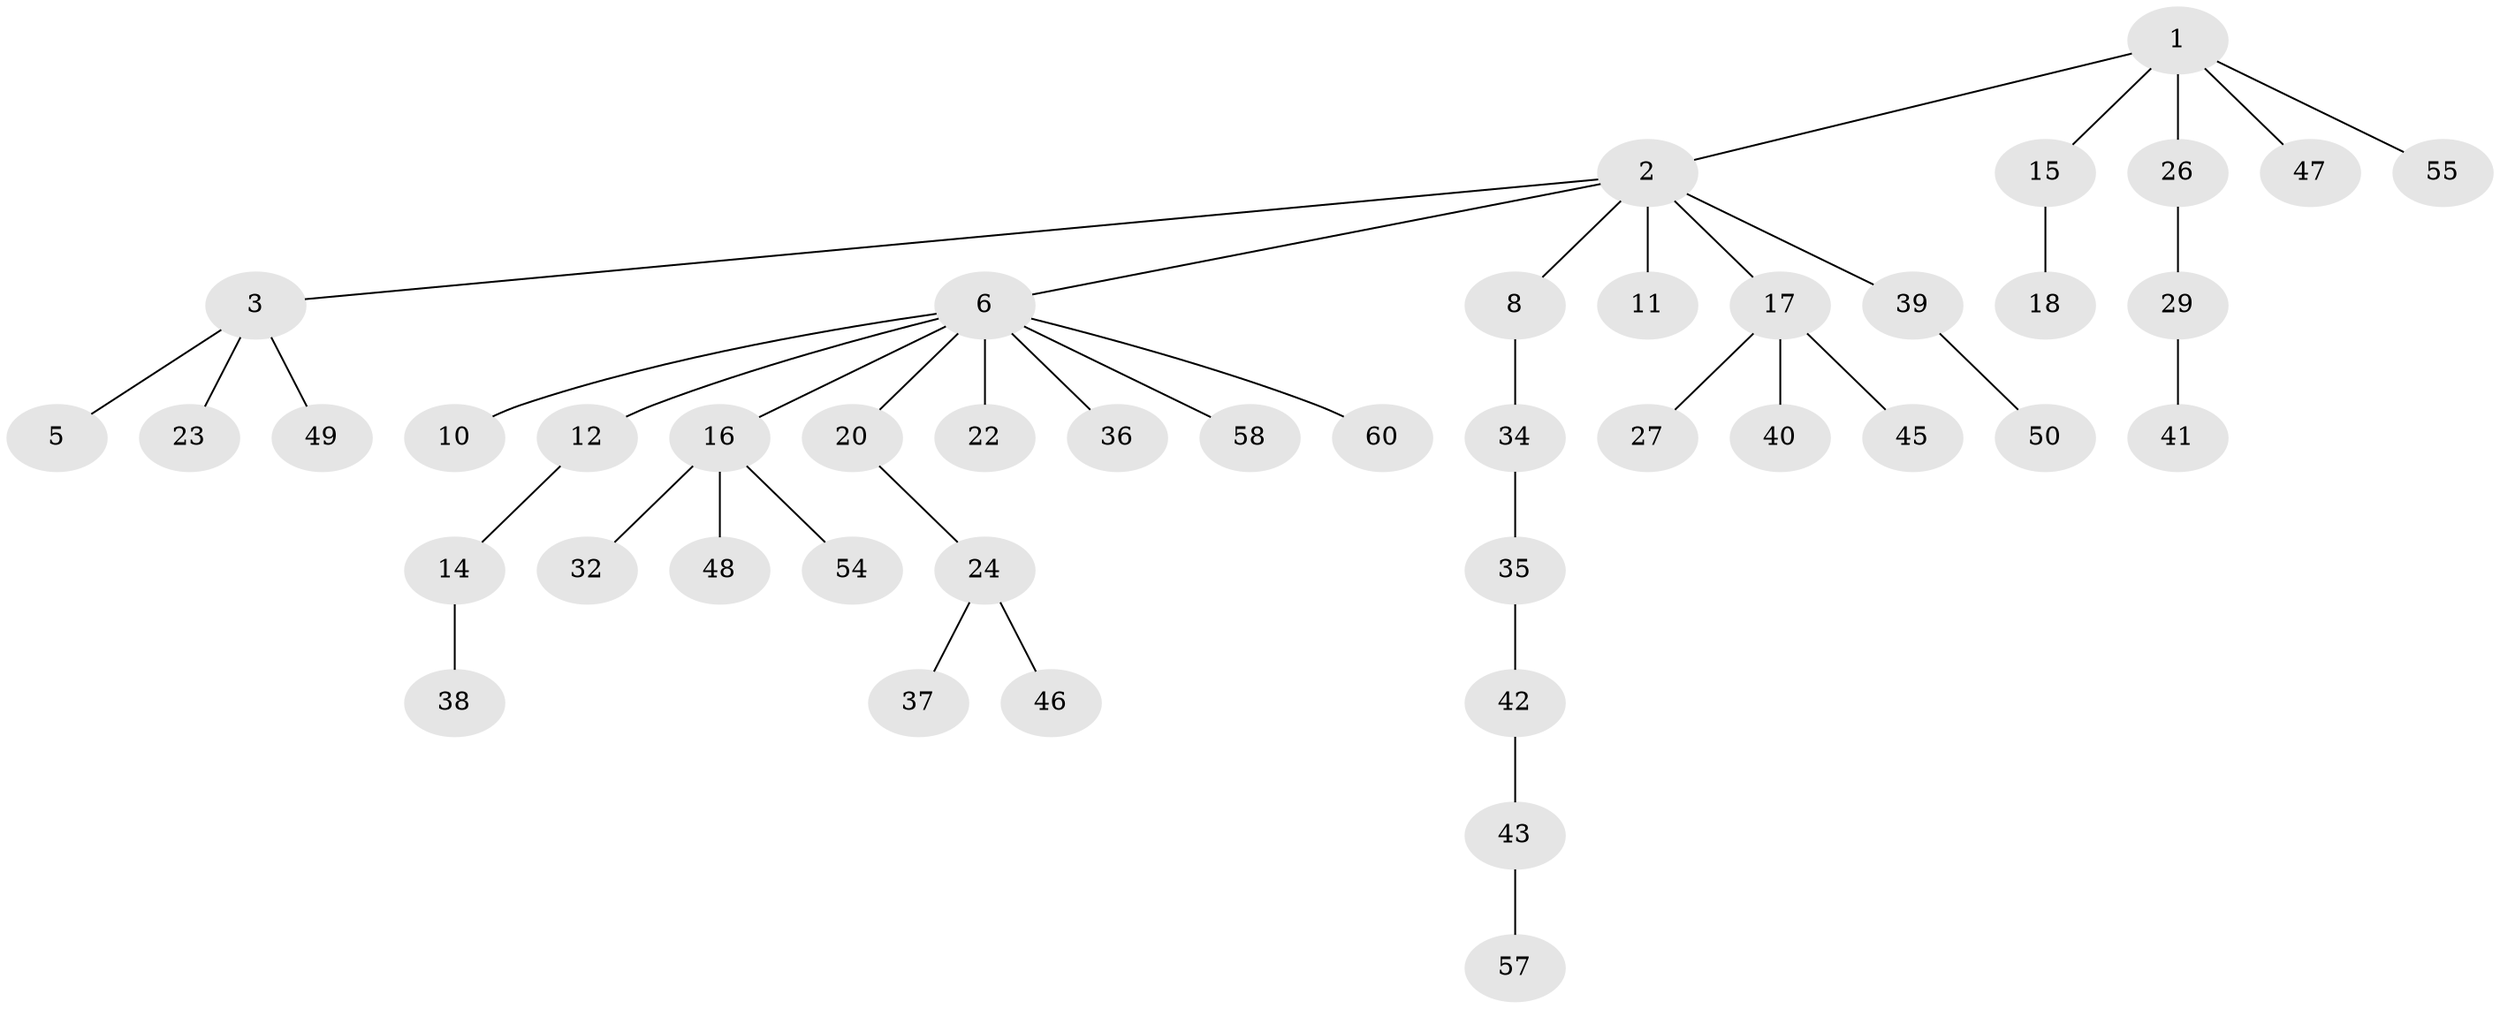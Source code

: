 // original degree distribution, {5: 0.03225806451612903, 7: 0.03225806451612903, 2: 0.25806451612903225, 1: 0.5, 4: 0.03225806451612903, 3: 0.14516129032258066}
// Generated by graph-tools (version 1.1) at 2025/42/03/06/25 10:42:02]
// undirected, 43 vertices, 42 edges
graph export_dot {
graph [start="1"]
  node [color=gray90,style=filled];
  1 [super="+4"];
  2 [super="+9"];
  3 [super="+21"];
  5;
  6 [super="+7"];
  8;
  10 [super="+61"];
  11 [super="+13"];
  12 [super="+33"];
  14;
  15 [super="+56"];
  16 [super="+19"];
  17 [super="+31"];
  18 [super="+28"];
  20;
  22;
  23 [super="+44"];
  24 [super="+25"];
  26 [super="+30"];
  27;
  29 [super="+59"];
  32;
  34 [super="+52"];
  35;
  36;
  37;
  38;
  39;
  40;
  41;
  42;
  43 [super="+51"];
  45;
  46;
  47;
  48;
  49;
  50 [super="+53"];
  54;
  55;
  57;
  58 [super="+62"];
  60;
  1 -- 2;
  1 -- 15;
  1 -- 47;
  1 -- 55;
  1 -- 26;
  2 -- 3;
  2 -- 6;
  2 -- 8;
  2 -- 17;
  2 -- 39;
  2 -- 11;
  3 -- 5;
  3 -- 23;
  3 -- 49;
  6 -- 10;
  6 -- 58;
  6 -- 16;
  6 -- 36;
  6 -- 20;
  6 -- 22;
  6 -- 12;
  6 -- 60;
  8 -- 34;
  12 -- 14;
  14 -- 38;
  15 -- 18;
  16 -- 54;
  16 -- 32;
  16 -- 48;
  17 -- 27;
  17 -- 40;
  17 -- 45;
  20 -- 24;
  24 -- 37;
  24 -- 46;
  26 -- 29;
  29 -- 41;
  34 -- 35;
  35 -- 42;
  39 -- 50;
  42 -- 43;
  43 -- 57;
}
